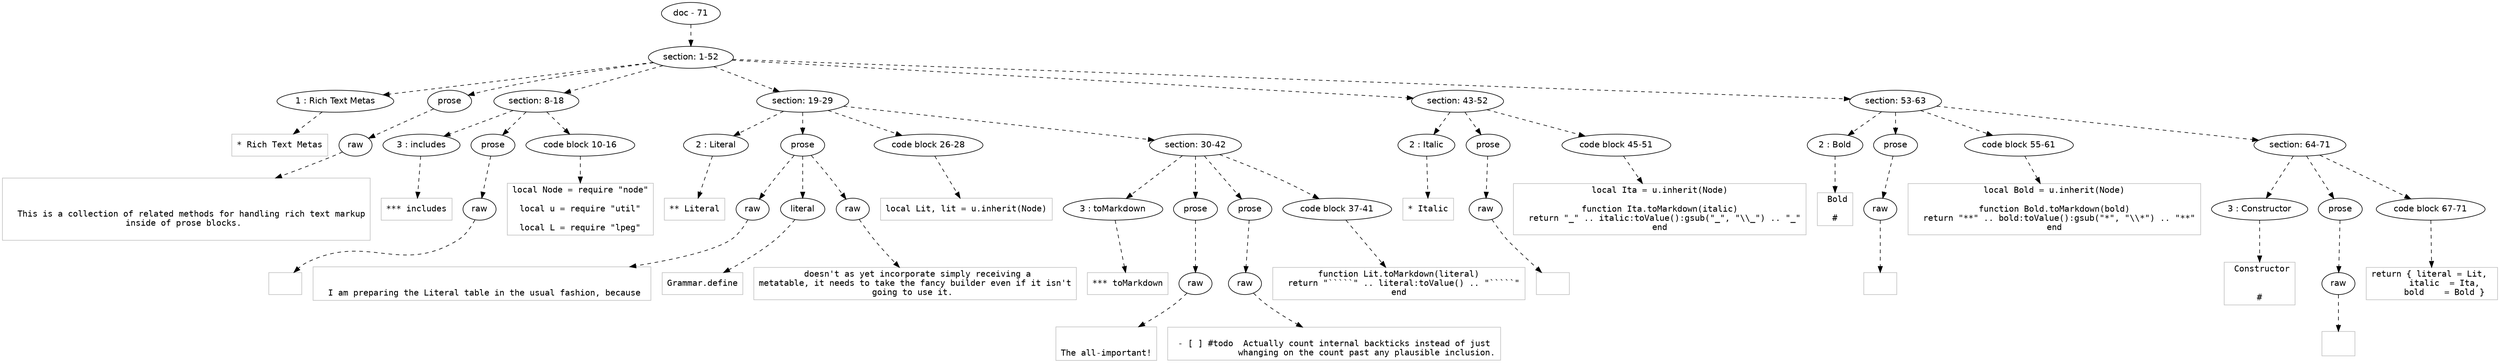 digraph hierarchy {

node [fontname=Helvetica]
edge [style=dashed]

doc_0 [label="doc - 71"]


doc_0 -> { section_1}
{rank=same; section_1}

section_1 [label="section: 1-52"]


section_1 -> { header_2 prose_3 section_4 section_5 section_6 section_7}
{rank=same; header_2 prose_3 section_4 section_5 section_6 section_7}

header_2 [label="1 : Rich Text Metas"]

prose_3 [label="prose"]

section_4 [label="section: 8-18"]

section_5 [label="section: 19-29"]

section_6 [label="section: 43-52"]

section_7 [label="section: 53-63"]


header_2 -> leaf_8
leaf_8  [color=Gray,shape=rectangle,fontname=Inconsolata,label="* Rich Text Metas"]
prose_3 -> { raw_9}
{rank=same; raw_9}

raw_9 [label="raw"]


raw_9 -> leaf_10
leaf_10  [color=Gray,shape=rectangle,fontname=Inconsolata,label="


  This is a collection of related methods for handling rich text markup
inside of prose blocks. 

"]
section_4 -> { header_11 prose_12 codeblock_13}
{rank=same; header_11 prose_12 codeblock_13}

header_11 [label="3 : includes"]

prose_12 [label="prose"]

codeblock_13 [label="code block 10-16"]


header_11 -> leaf_14
leaf_14  [color=Gray,shape=rectangle,fontname=Inconsolata,label="*** includes"]
prose_12 -> { raw_15}
{rank=same; raw_15}

raw_15 [label="raw"]


raw_15 -> leaf_16
leaf_16  [color=Gray,shape=rectangle,fontname=Inconsolata,label="
"]
codeblock_13 -> leaf_17
leaf_17  [color=Gray,shape=rectangle,fontname=Inconsolata,label="local Node = require \"node\"

local u = require \"util\"

local L = require \"lpeg\""]
section_5 -> { header_18 prose_19 codeblock_20 section_21}
{rank=same; header_18 prose_19 codeblock_20 section_21}

header_18 [label="2 : Literal"]

prose_19 [label="prose"]

codeblock_20 [label="code block 26-28"]

section_21 [label="section: 30-42"]


header_18 -> leaf_22
leaf_22  [color=Gray,shape=rectangle,fontname=Inconsolata,label="** Literal"]
prose_19 -> { raw_23 literal_24 raw_25}
{rank=same; raw_23 literal_24 raw_25}

raw_23 [label="raw"]

literal_24 [label="literal"]

raw_25 [label="raw"]


raw_23 -> leaf_26
leaf_26  [color=Gray,shape=rectangle,fontname=Inconsolata,label="

  I am preparing the Literal table in the usual fashion, because "]
literal_24 -> leaf_27
leaf_27  [color=Gray,shape=rectangle,fontname=Inconsolata,label="Grammar.define"]
raw_25 -> leaf_28
leaf_28  [color=Gray,shape=rectangle,fontname=Inconsolata,label=" doesn't as yet incorporate simply receiving a
metatable, it needs to take the fancy builder even if it isn't
going to use it. 
"]
codeblock_20 -> leaf_29
leaf_29  [color=Gray,shape=rectangle,fontname=Inconsolata,label="local Lit, lit = u.inherit(Node)"]
section_21 -> { header_30 prose_31 prose_32 codeblock_33}
{rank=same; header_30 prose_31 prose_32 codeblock_33}

header_30 [label="3 : toMarkdown"]

prose_31 [label="prose"]

prose_32 [label="prose"]

codeblock_33 [label="code block 37-41"]


header_30 -> leaf_34
leaf_34  [color=Gray,shape=rectangle,fontname=Inconsolata,label="*** toMarkdown"]
prose_31 -> { raw_35}
{rank=same; raw_35}

raw_35 [label="raw"]


raw_35 -> leaf_36
leaf_36  [color=Gray,shape=rectangle,fontname=Inconsolata,label="

The all-important!
"]
prose_32 -> { raw_37}
{rank=same; raw_37}

raw_37 [label="raw"]


raw_37 -> leaf_38
leaf_38  [color=Gray,shape=rectangle,fontname=Inconsolata,label="
- [ ] #todo  Actually count internal backticks instead of just
             whanging on the count past any plausible inclusion.
"]
codeblock_33 -> leaf_39
leaf_39  [color=Gray,shape=rectangle,fontname=Inconsolata,label="function Lit.toMarkdown(literal)
  return \"`````\" .. literal:toValue() .. \"`````\"
end"]
section_6 -> { header_40 prose_41 codeblock_42}
{rank=same; header_40 prose_41 codeblock_42}

header_40 [label="2 : Italic"]

prose_41 [label="prose"]

codeblock_42 [label="code block 45-51"]


header_40 -> leaf_43
leaf_43  [color=Gray,shape=rectangle,fontname=Inconsolata,label="* Italic
"]
prose_41 -> { raw_44}
{rank=same; raw_44}

raw_44 [label="raw"]


raw_44 -> leaf_45
leaf_45  [color=Gray,shape=rectangle,fontname=Inconsolata,label="
"]
codeblock_42 -> leaf_46
leaf_46  [color=Gray,shape=rectangle,fontname=Inconsolata,label="local Ita = u.inherit(Node)

function Ita.toMarkdown(italic)
  return \"_\" .. italic:toValue():gsub(\"_\", \"\\\\_\") .. \"_\"
end"]
section_7 -> { header_47 prose_48 codeblock_49 section_50}
{rank=same; header_47 prose_48 codeblock_49 section_50}

header_47 [label="2 : Bold"]

prose_48 [label="prose"]

codeblock_49 [label="code block 55-61"]

section_50 [label="section: 64-71"]


header_47 -> leaf_51
leaf_51  [color=Gray,shape=rectangle,fontname=Inconsolata,label=" Bold

#"]
prose_48 -> { raw_52}
{rank=same; raw_52}

raw_52 [label="raw"]


raw_52 -> leaf_53
leaf_53  [color=Gray,shape=rectangle,fontname=Inconsolata,label="
"]
codeblock_49 -> leaf_54
leaf_54  [color=Gray,shape=rectangle,fontname=Inconsolata,label="local Bold = u.inherit(Node)

function Bold.toMarkdown(bold)
  return \"**\" .. bold:toValue():gsub(\"*\", \"\\\\*\") .. \"**\"
end"]
section_50 -> { header_55 prose_56 codeblock_57}
{rank=same; header_55 prose_56 codeblock_57}

header_55 [label="3 : Constructor"]

prose_56 [label="prose"]

codeblock_57 [label="code block 67-71"]


header_55 -> leaf_58
leaf_58  [color=Gray,shape=rectangle,fontname=Inconsolata,label=" Constructor


#"]
prose_56 -> { raw_59}
{rank=same; raw_59}

raw_59 [label="raw"]


raw_59 -> leaf_60
leaf_60  [color=Gray,shape=rectangle,fontname=Inconsolata,label="

"]
codeblock_57 -> leaf_61
leaf_61  [color=Gray,shape=rectangle,fontname=Inconsolata,label="return { literal = Lit, 
     italic  = Ita,
     bold    = Bold }"]

}
